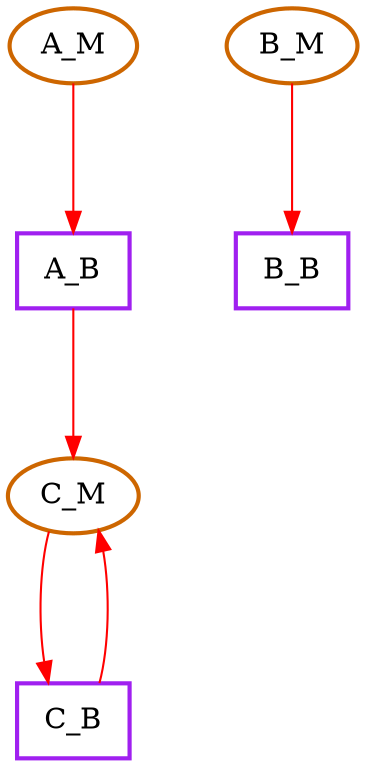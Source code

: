 digraph G {
graph [root="Demo",rankdir   = TB, nodesep           = 0.6, mindist     = 1.0, ranksep = 1.0, overlap = false]
node [style     = "filled", fillcolor = "white", color = "black"]
A_M[cpu="0", flags="0x00002002", type="tmsg", toffs="0", pattern="A", patentry="true", patexit="false", beamproc="undefined", bpentry="false", bpexit="false", fid="1", gid="4048", evtno="0", beamin="0", sid="0", bpid="0", reqnobeam="0", vacc="0", id="0x1fd0000000000000", par="0x0000000000000000", tef="0", shape     = "oval", fillcolor = "white", penwidth=2, color = "darkorange3"];
B_M[cpu="0", flags="0x00002002", type="tmsg", toffs="0", pattern="B", patentry="true", patexit="false", beamproc="undefined", bpentry="false", bpexit="false", fid="1", gid="4048", evtno="1", beamin="0", sid="0", bpid="0", reqnobeam="0", vacc="0", id="0x1fd0001000000000", par="0x0000000000000000", tef="0", shape     = "oval", fillcolor = "white", penwidth=2, color = "darkorange3"];
C_M[cpu="0", flags="0x00002002", type="tmsg", toffs="0", pattern="C", patentry="true", patexit="false", beamproc="undefined", bpentry="false", bpexit="false", fid="1", gid="4048", evtno="2", beamin="0", sid="0", bpid="0", reqnobeam="0", vacc="0", id="0x1fd0002000000000", par="0x0000000000000000", tef="0", shape     = "oval", fillcolor = "white", penwidth=2, color = "darkorange3"];
A_B[cpu="0", flags="0x00108007", type="block", tperiod="50000", pattern="A", patentry="false", patexit="true", beamproc="undefined", bpentry="false", bpexit="false", qlo="true", qhi="false", qil="false", shape     = "rectangle", fillcolor = "white", penwidth=2, color = "purple"];
B_B[cpu="0", flags="0x00108007", type="block", tperiod="50000", pattern="B", patentry="false", patexit="true", beamproc="undefined", bpentry="false", bpexit="false", qlo="true", qhi="false", qil="false", shape     = "rectangle", fillcolor = "white", penwidth=2, color = "purple"];
C_B[cpu="0", flags="0x00108007", type="block", tperiod="50000", pattern="C", patentry="false", patexit="true", beamproc="undefined", bpentry="false", bpexit="false", qlo="true", qhi="false", qil="false", shape     = "rectangle", fillcolor = "white", penwidth=2, color = "purple"];
A_M->A_B [type="defdst", color     = "red"];
C_M->C_B [type="defdst", color     = "red"];
B_M->B_B [type="defdst", color     = "red"];
A_B->C_M [type="defdst", color     = "red"];
C_B->C_M [type="defdst", color     = "red"];
}
